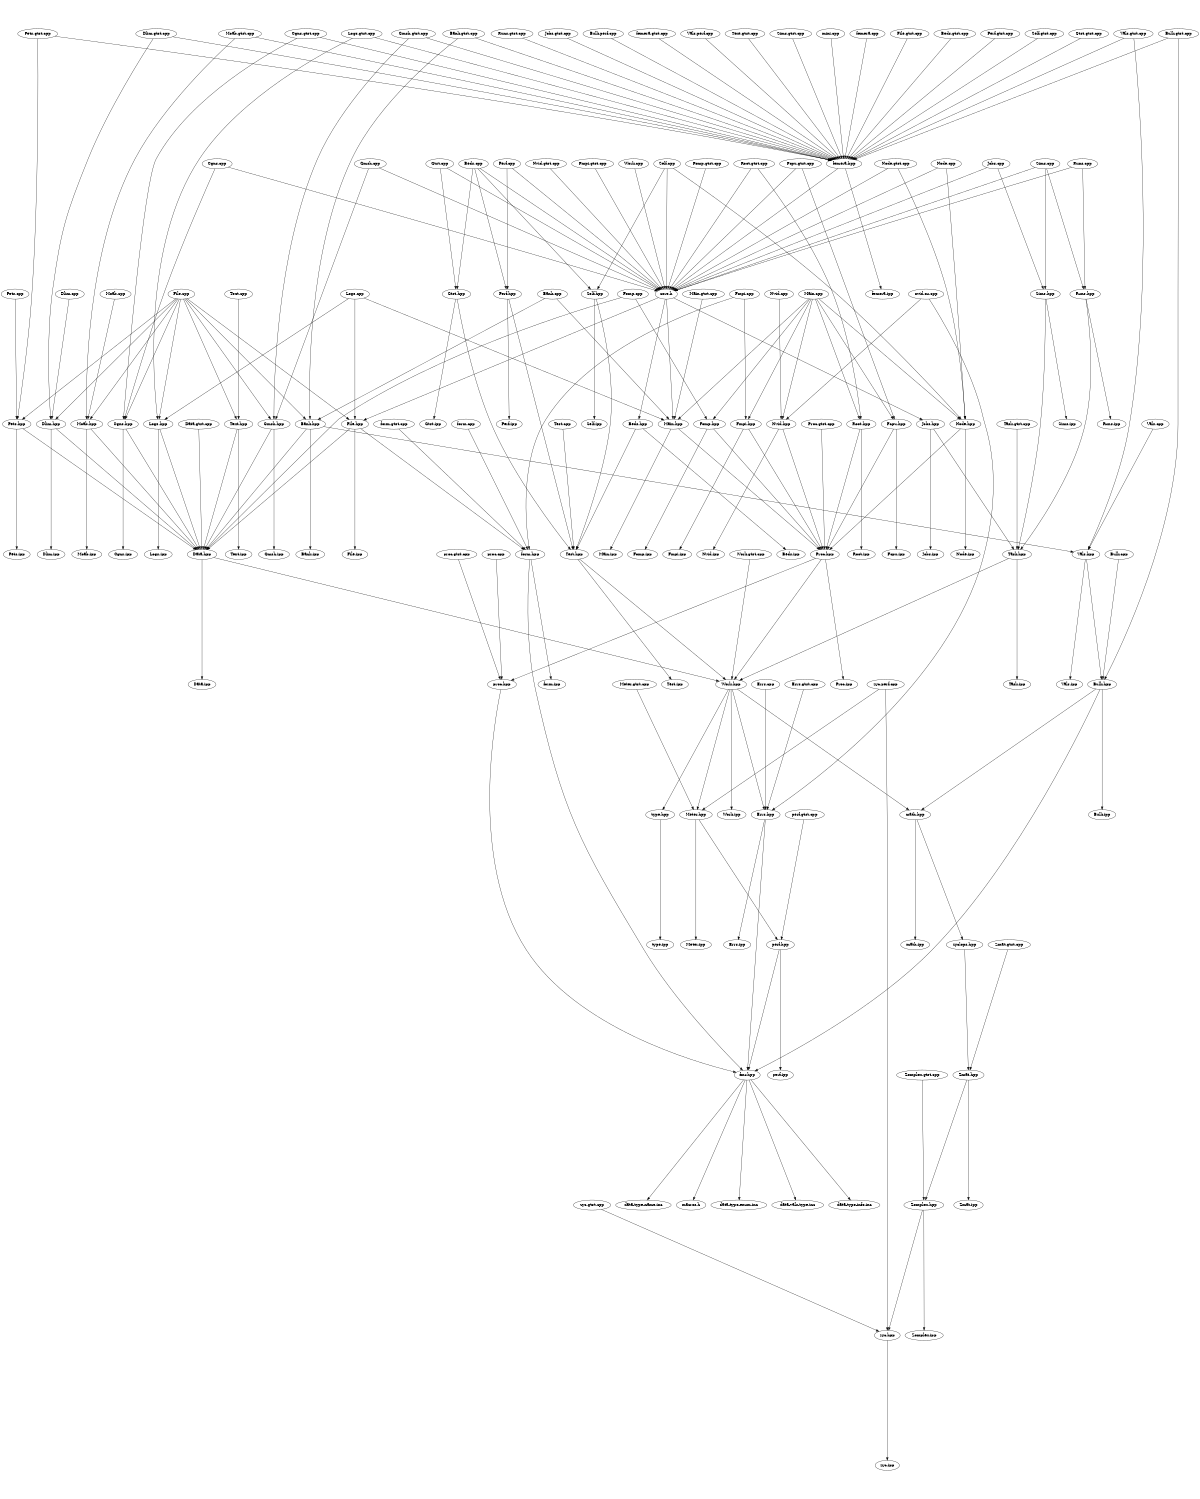 digraph "source tree" {
    overlap=scale;
    size="8,10";
    ratio="fill";
    fontsize="16";
    fontname="Helvetica";
	clusterrank="local";
	"Meter.gtst.cpp" -> "Meter.hpp"
	"Bank.hpp" -> "Vals.hpp"
	"Root.hpp" -> "Root.ipp"
	"File.cpp" -> "Moab.hpp"
	"math.hpp" -> "zyclops.hpp"
	"Main.cpp" -> "Main.hpp"
	"form.gtst.cpp" -> "form.hpp"
	"Pets.gtst.cpp" -> "Pets.hpp"
	"Node.hpp" -> "Node.ipp"
	"Text.hpp" -> "Data.hpp"
	"Self.cpp" -> "Self.hpp"
	"Self.cpp" -> "core.h"
	"Bulk.gtst.cpp" -> "femera.hpp"
	"core.h" -> "Main.hpp"
	"File.cpp" -> "Text.hpp"
	"core.h" -> "Jobs.hpp"
	"Zmat.gtst.cpp" -> "Zmat.hpp"
	"zyc.gtst.cpp" -> "zyc.hpp"
	"Errs.cpp" -> "Errs.hpp"
	"Main.cpp" -> "Node.hpp"
	"Bulk.cpp" -> "Bulk.hpp"
	"Test.hpp" -> "Test.ipp"
	"mini.cpp" -> "femera.hpp"
	"Beds.hpp" -> "Beds.ipp"
	"type.hpp" -> "type.ipp"
	"Self.hpp" -> "Test.hpp"
	"Bank.hpp" -> "Bank.ipp"
	"Text.hpp" -> "Text.ipp"
	"Zomplex.hpp" -> "zyc.hpp"
	"Work.hpp" -> "Work.ipp"
	"Test.hpp" -> "Work.hpp"
	"Vals.cpp" -> "Vals.hpp"
	"Bulk.hpp" -> "fmr.hpp"
	"Main.hpp" -> "Proc.hpp"
	"Pets.hpp" -> "Data.hpp"
	"femera.cpp" -> "femera.hpp"
	"Gmsh.cpp" -> "core.h"
	"Meter.hpp" -> "perf.hpp"
	"Zmat.hpp" -> "Zomplex.hpp"
	"form.hpp" -> "form.ipp"
	"File.cpp" -> "Bank.hpp"
	"File.cpp" -> "Logs.hpp"
	"Self.hpp" -> "Self.ipp"
	"Sims.hpp" -> "Task.hpp"
	"Zomplex.hpp" -> "Zomplex.ipp"
	"Runs.cpp" -> "core.h"
	"Work.hpp" -> "Meter.hpp"
	"Node.hpp" -> "Proc.hpp"
	"Main.gtst.cpp" -> "Main.hpp"
	"zyclops.hpp" -> "Zmat.hpp"
	"perf.hpp" -> "fmr.hpp"
	"Text.cpp" -> "Text.hpp"
	"Fmpi.cpp" -> "Fmpi.hpp"
	"Nvid.hpp" -> "Proc.hpp"
	"Vals.hpp" -> "Bulk.hpp"
	"Errs.hpp" -> "fmr.hpp"
	"proc.gtst.cpp" -> "proc.hpp"
	"Logs.hpp" -> "Logs.ipp"
	"proc.cpp" -> "proc.hpp"
	"Zmat.hpp" -> "Zmat.ipp"
	"Fcpu.gtst.cpp" -> "core.h"
	"Node.cpp" -> "Node.hpp"
	"Gtst.hpp" -> "Test.hpp"
	"Beds.hpp" -> "Test.hpp"
	"math.hpp" -> "math.ipp"
	"Pets.cpp" -> "Pets.hpp"
	"Sims.hpp" -> "Sims.ipp"
	"Vals.hpp" -> "Vals.ipp"
	"Fcpu.hpp" -> "Proc.hpp"
	"Fomp.hpp" -> "Proc.hpp"
	"fmr.hpp" -> "data-type-enum.inc"
	"Beds.cpp" -> "Self.hpp"
	"Dlim.hpp" -> "Data.hpp"
	"Work.gtst.cpp" -> "Work.hpp"
	"Dlim.hpp" -> "Dlim.ipp"
	"Main.cpp" -> "Nvid.hpp"
	"nvid.cu.cpp" -> "Errs.hpp"
	"Task.gtst.cpp" -> "Task.hpp"
	"Main.cpp" -> "Fmpi.hpp"
	"Meter.hpp" -> "Meter.ipp"
	"File.gtst.cpp" -> "femera.hpp"
	"Task.hpp" -> "Task.ipp"
	"Gmsh.hpp" -> "Data.hpp"
	"File.hpp" -> "File.ipp"
	"Moab.gtst.cpp" -> "femera.hpp"
	"proc.hpp" -> "fmr.hpp"
	"nvid.cu.cpp" -> "Nvid.hpp"
	"Task.hpp" -> "Work.hpp"
	"Cgns.gtst.cpp" -> "femera.hpp"
	"Gmsh.cpp" -> "Gmsh.hpp"
	"Bulk.hpp" -> "math.hpp"
	"Proc.hpp" -> "Proc.ipp"
	"Main.cpp" -> "Fomp.hpp"
	"Cgns.cpp" -> "core.h"
	"Beds.gtst.cpp" -> "femera.hpp"
	"perf.gtst.cpp" -> "perf.hpp"
	"Node.gtst.cpp" -> "core.h"
	"core.h" -> "File.hpp"
	"File.hpp" -> "Data.hpp"
	"Fmpi.cpp" -> "form.hpp"
	"Dlim.cpp" -> "Dlim.hpp"
	"Gmsh.gtst.cpp" -> "femera.hpp"
	"Logs.gtst.cpp" -> "Logs.hpp"
	"Proc.gtst.cpp" -> "Proc.hpp"
	"Jobs.cpp" -> "core.h"
	"femera.hpp" -> "femera.ipp"
	"Perf.gtst.cpp" -> "femera.hpp"
	"Self.cpp" -> "Node.hpp"
	"Fcpu.hpp" -> "Fcpu.ipp"
	"Vals.gtst.cpp" -> "femera.hpp"
	"Fomp.cpp" -> "Data.hpp"
	"Fomp.hpp" -> "Fomp.ipp"
	"Gtst.cpp" -> "Gtst.hpp"
	"Self.gtst.cpp" -> "femera.hpp"
	"Fcpu.gtst.cpp" -> "Fcpu.hpp"
	"Moab.hpp" -> "Moab.ipp"
	"Logs.hpp" -> "Data.hpp"
	"Pets.gtst.cpp" -> "femera.hpp"
	"File.cpp" -> "Cgns.hpp"
	"Nvid.cpp" -> "Nvid.hpp"
	"Node.gtst.cpp" -> "Node.hpp"
	"Moab.hpp" -> "Data.hpp"
	"Bank.hpp" -> "Data.hpp"
	"Runs.cpp" -> "Runs.hpp"
	"Main.cpp" -> "Fcpu.hpp"
	"Gtst.gtst.cpp" -> "femera.hpp"
	"Moab.cpp" -> "Moab.hpp"
	"Vals.gtst.cpp" -> "Vals.hpp"
	"zyc.perf.cpp" -> "Meter.hpp"
	"Root.hpp" -> "Proc.hpp"
	"Fomp.cpp" -> "Fomp.hpp"
	"Errs.gtst.cpp" -> "Errs.hpp"
	"Runs.gtst.cpp" -> "femera.hpp"
	"Gtst.hpp" -> "Gtst.ipp"
	"Pets.hpp" -> "Pets.ipp"
	"Jobs.cpp" -> "Sims.hpp"
	"form.cpp" -> "form.hpp"
	"Perf.cpp" -> "Perf.hpp"
	"File.cpp" -> "Pets.hpp"
	"Work.cpp" -> "core.h"
	"Runs.hpp" -> "Runs.ipp"
	"Cgns.hpp" -> "Data.hpp"
	"perf.hpp" -> "perf.ipp"
	"Beds.cpp" -> "Perf.hpp"
	"Perf.hpp" -> "Test.hpp"
	"Beds.cpp" -> "Gtst.hpp"
	"Data.hpp" -> "Data.ipp"
	"Logs.gtst.cpp" -> "femera.hpp"
	"File.hpp" -> "form.hpp"
	"Dlim.gtst.cpp" -> "Dlim.hpp"
	"Sims.cpp" -> "Runs.hpp"
	"Root.gtst.cpp" -> "Root.hpp"
	"File.cpp" -> "File.hpp"
	"File.cpp" -> "Dlim.hpp"
	"Bulk.gtst.cpp" -> "Bulk.hpp"
	"Dlim.gtst.cpp" -> "femera.hpp"
	"Jobs.gtst.cpp" -> "femera.hpp"
	"File.cpp" -> "Gmsh.hpp"
	"Gmsh.gtst.cpp" -> "Gmsh.hpp"
	"Test.cpp" -> "Test.hpp"
	"Proc.hpp" -> "Work.hpp"
	"Gtst.cpp" -> "core.h"
	"Moab.gtst.cpp" -> "Moab.hpp"
	"Bulk.perf.cpp" -> "femera.hpp"
	"Perf.hpp" -> "Perf.ipp"
	"Proc.hpp" -> "proc.hpp"
	"Jobs.hpp" -> "Jobs.ipp"
	"Main.cpp" -> "Root.hpp"
	"Jobs.hpp" -> "Task.hpp"
	"Nvid.hpp" -> "Nvid.ipp"
	"femera.gtst.cpp" -> "femera.hpp"
	"Sims.cpp" -> "core.h"
	"Vals.perf.cpp" -> "femera.hpp"
	"Logs.cpp" -> "Main.hpp"
	"Cgns.cpp" -> "Cgns.hpp"
	"zyc.hpp" -> "zyc.ipp"
	"zyc.perf.cpp" -> "zyc.hpp"
	"fmr.hpp" -> "data-vals-type.inc"
	"Errs.hpp" -> "Errs.ipp"
	"Logs.cpp" -> "File.hpp"
	"Work.hpp" -> "Errs.hpp"
	"Beds.cpp" -> "core.h"
	"Runs.hpp" -> "Task.hpp"
	"Bank.cpp" -> "Bank.hpp"
	"Sims.cpp" -> "Sims.hpp"
	"Fomp.gtst.cpp" -> "core.h"
	"Text.gtst.cpp" -> "femera.hpp"
	"Gmsh.hpp" -> "Gmsh.ipp"
	"Fmpi.hpp" -> "Fmpi.ipp"
	"Fmpi.hpp" -> "Proc.hpp"
	"Bank.gtst.cpp" -> "Bank.hpp"
	"femera.hpp" -> "core.h"
	"fmr.hpp" -> "data-type-info.inc"
	"Logs.cpp" -> "Logs.hpp"
	"Cgns.hpp" -> "Cgns.ipp"
	"Sims.gtst.cpp" -> "femera.hpp"
	"fmr.hpp" -> "data-type-name.inc"
	"Node.cpp" -> "core.h"
	"form.hpp" -> "fmr.hpp"
	"fmr.hpp" -> "macros.h"
	"Bank.gtst.cpp" -> "femera.hpp"
	"Bulk.hpp" -> "Bulk.ipp"
	"Main.hpp" -> "Main.ipp"
	"Perf.cpp" -> "core.h"
	"Nvid.gtst.cpp" -> "core.h"
	"Zomplex.gtst.cpp" -> "Zomplex.hpp"
	"Cgns.gtst.cpp" -> "Cgns.hpp"
	"Data.hpp" -> "Work.hpp"
	"Work.hpp" -> "math.hpp"
	"Root.gtst.cpp" -> "core.h"
	"Work.hpp" -> "type.hpp"
	"Data.gtst.cpp" -> "Data.hpp"
	"Bank.cpp" -> "Main.hpp"
	"Fmpi.gtst.cpp" -> "core.h"
	"core.h" -> "Beds.hpp"
}
